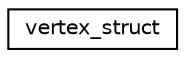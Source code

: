 digraph "Graphical Class Hierarchy"
{
  edge [fontname="Helvetica",fontsize="10",labelfontname="Helvetica",labelfontsize="10"];
  node [fontname="Helvetica",fontsize="10",shape=record];
  rankdir="LR";
  Node1 [label="vertex_struct",height=0.2,width=0.4,color="black", fillcolor="white", style="filled",URL="$structvertex__struct.html"];
}
